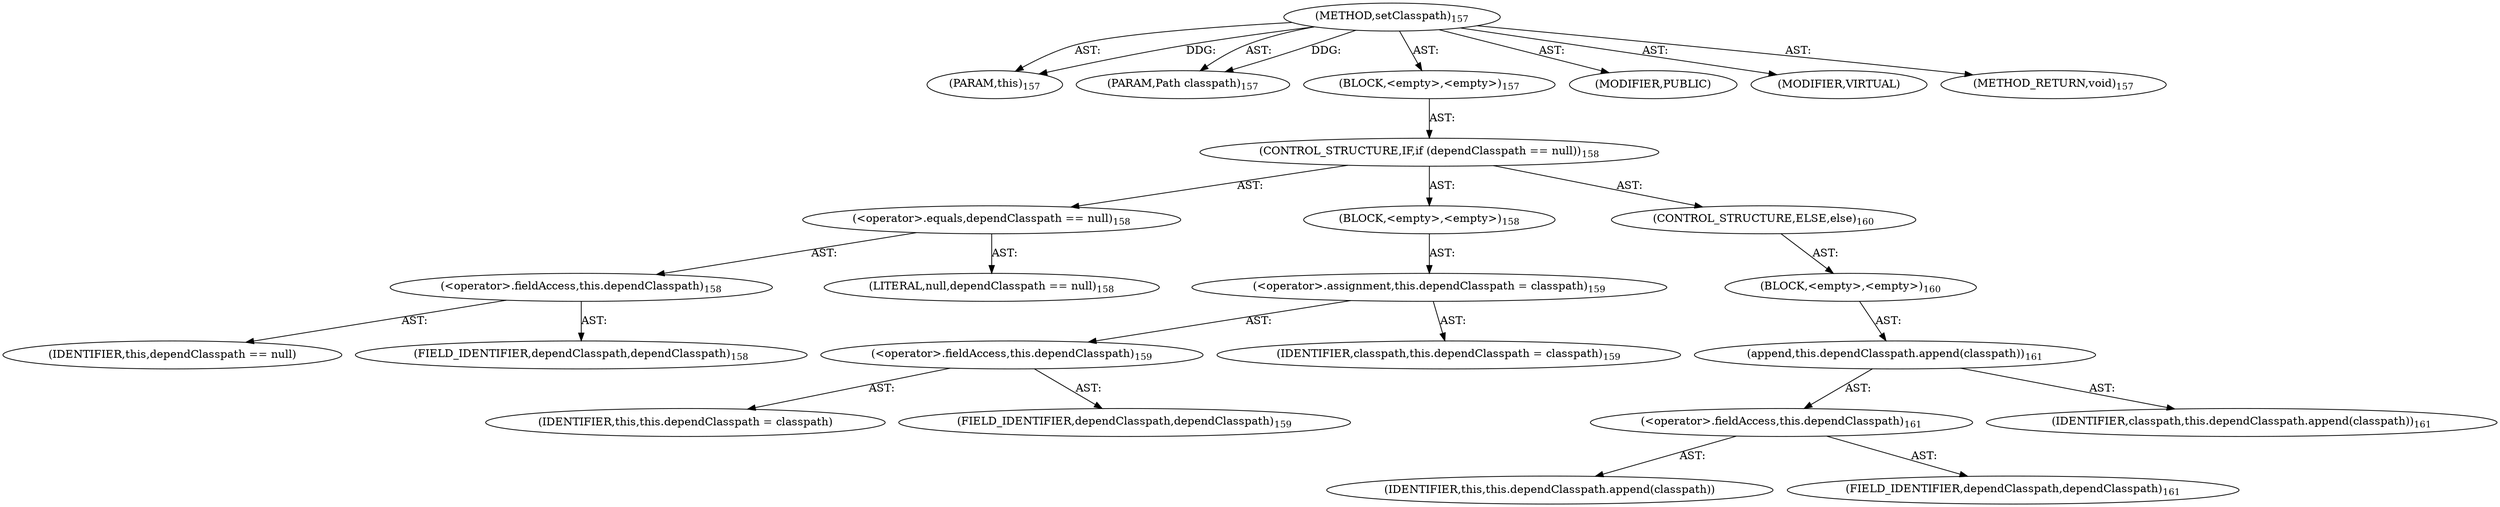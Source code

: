 digraph "setClasspath" {  
"111669149697" [label = <(METHOD,setClasspath)<SUB>157</SUB>> ]
"115964117009" [label = <(PARAM,this)<SUB>157</SUB>> ]
"115964117010" [label = <(PARAM,Path classpath)<SUB>157</SUB>> ]
"25769803777" [label = <(BLOCK,&lt;empty&gt;,&lt;empty&gt;)<SUB>157</SUB>> ]
"47244640256" [label = <(CONTROL_STRUCTURE,IF,if (dependClasspath == null))<SUB>158</SUB>> ]
"30064771074" [label = <(&lt;operator&gt;.equals,dependClasspath == null)<SUB>158</SUB>> ]
"30064771075" [label = <(&lt;operator&gt;.fieldAccess,this.dependClasspath)<SUB>158</SUB>> ]
"68719476779" [label = <(IDENTIFIER,this,dependClasspath == null)> ]
"55834574849" [label = <(FIELD_IDENTIFIER,dependClasspath,dependClasspath)<SUB>158</SUB>> ]
"90194313217" [label = <(LITERAL,null,dependClasspath == null)<SUB>158</SUB>> ]
"25769803778" [label = <(BLOCK,&lt;empty&gt;,&lt;empty&gt;)<SUB>158</SUB>> ]
"30064771076" [label = <(&lt;operator&gt;.assignment,this.dependClasspath = classpath)<SUB>159</SUB>> ]
"30064771077" [label = <(&lt;operator&gt;.fieldAccess,this.dependClasspath)<SUB>159</SUB>> ]
"68719476780" [label = <(IDENTIFIER,this,this.dependClasspath = classpath)> ]
"55834574850" [label = <(FIELD_IDENTIFIER,dependClasspath,dependClasspath)<SUB>159</SUB>> ]
"68719476781" [label = <(IDENTIFIER,classpath,this.dependClasspath = classpath)<SUB>159</SUB>> ]
"47244640257" [label = <(CONTROL_STRUCTURE,ELSE,else)<SUB>160</SUB>> ]
"25769803779" [label = <(BLOCK,&lt;empty&gt;,&lt;empty&gt;)<SUB>160</SUB>> ]
"30064771078" [label = <(append,this.dependClasspath.append(classpath))<SUB>161</SUB>> ]
"30064771079" [label = <(&lt;operator&gt;.fieldAccess,this.dependClasspath)<SUB>161</SUB>> ]
"68719476782" [label = <(IDENTIFIER,this,this.dependClasspath.append(classpath))> ]
"55834574851" [label = <(FIELD_IDENTIFIER,dependClasspath,dependClasspath)<SUB>161</SUB>> ]
"68719476783" [label = <(IDENTIFIER,classpath,this.dependClasspath.append(classpath))<SUB>161</SUB>> ]
"133143986198" [label = <(MODIFIER,PUBLIC)> ]
"133143986199" [label = <(MODIFIER,VIRTUAL)> ]
"128849018881" [label = <(METHOD_RETURN,void)<SUB>157</SUB>> ]
  "111669149697" -> "115964117009"  [ label = "AST: "] 
  "111669149697" -> "115964117010"  [ label = "AST: "] 
  "111669149697" -> "25769803777"  [ label = "AST: "] 
  "111669149697" -> "133143986198"  [ label = "AST: "] 
  "111669149697" -> "133143986199"  [ label = "AST: "] 
  "111669149697" -> "128849018881"  [ label = "AST: "] 
  "25769803777" -> "47244640256"  [ label = "AST: "] 
  "47244640256" -> "30064771074"  [ label = "AST: "] 
  "47244640256" -> "25769803778"  [ label = "AST: "] 
  "47244640256" -> "47244640257"  [ label = "AST: "] 
  "30064771074" -> "30064771075"  [ label = "AST: "] 
  "30064771074" -> "90194313217"  [ label = "AST: "] 
  "30064771075" -> "68719476779"  [ label = "AST: "] 
  "30064771075" -> "55834574849"  [ label = "AST: "] 
  "25769803778" -> "30064771076"  [ label = "AST: "] 
  "30064771076" -> "30064771077"  [ label = "AST: "] 
  "30064771076" -> "68719476781"  [ label = "AST: "] 
  "30064771077" -> "68719476780"  [ label = "AST: "] 
  "30064771077" -> "55834574850"  [ label = "AST: "] 
  "47244640257" -> "25769803779"  [ label = "AST: "] 
  "25769803779" -> "30064771078"  [ label = "AST: "] 
  "30064771078" -> "30064771079"  [ label = "AST: "] 
  "30064771078" -> "68719476783"  [ label = "AST: "] 
  "30064771079" -> "68719476782"  [ label = "AST: "] 
  "30064771079" -> "55834574851"  [ label = "AST: "] 
  "111669149697" -> "115964117009"  [ label = "DDG: "] 
  "111669149697" -> "115964117010"  [ label = "DDG: "] 
}
